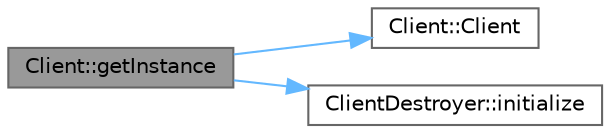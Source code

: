 digraph "Client::getInstance"
{
 // LATEX_PDF_SIZE
  bgcolor="transparent";
  edge [fontname=Helvetica,fontsize=10,labelfontname=Helvetica,labelfontsize=10];
  node [fontname=Helvetica,fontsize=10,shape=box,height=0.2,width=0.4];
  rankdir="LR";
  Node1 [id="Node000001",label="Client::getInstance",height=0.2,width=0.4,color="gray40", fillcolor="grey60", style="filled", fontcolor="black",tooltip="Получение экземпляра класса Client."];
  Node1 -> Node2 [id="edge1_Node000001_Node000002",color="steelblue1",style="solid",tooltip=" "];
  Node2 [id="Node000002",label="Client::Client",height=0.2,width=0.4,color="grey40", fillcolor="white", style="filled",URL="$class_client.html#a5b62b1caeb5c2c35a2ae367851d3ad92",tooltip="Конструктор класса"];
  Node1 -> Node3 [id="edge2_Node000001_Node000003",color="steelblue1",style="solid",tooltip=" "];
  Node3 [id="Node000003",label="ClientDestroyer::initialize",height=0.2,width=0.4,color="grey40", fillcolor="white", style="filled",URL="$class_client_destroyer.html#a67eeeb3ac617a1db81d5e0221a5edb4b",tooltip="Инициализация указателя на экземпляр класса Client."];
}
